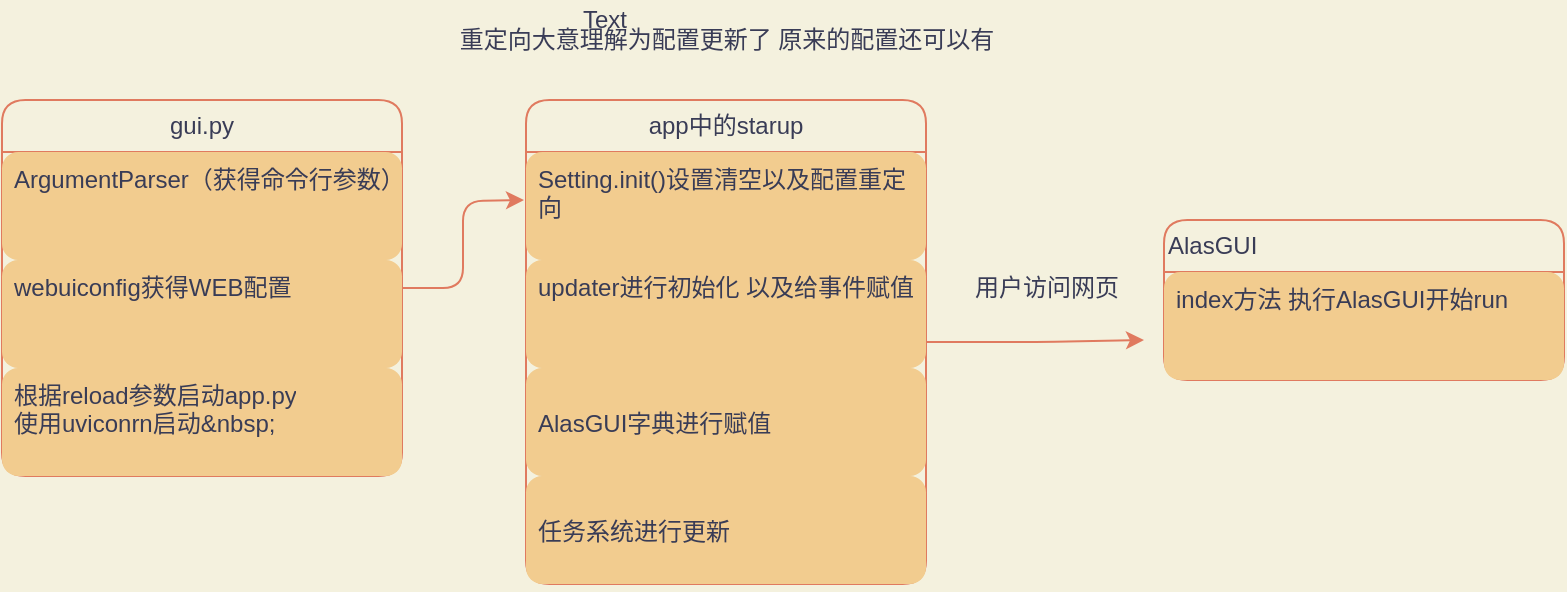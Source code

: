 <mxfile version="18.0.6" type="github">
  <diagram id="FVm69CzN_h85lXlvuJzs" name="Page-1">
    <mxGraphModel dx="3519" dy="539" grid="1" gridSize="10" guides="1" tooltips="1" connect="1" arrows="1" fold="1" page="1" pageScale="1" pageWidth="827" pageHeight="1169" background="#F4F1DE" math="0" shadow="0">
      <root>
        <mxCell id="0" />
        <mxCell id="1" parent="0" />
        <mxCell id="_43DGBzI_nXKlMJYh1tM-48" style="edgeStyle=orthogonalEdgeStyle;rounded=1;orthogonalLoop=1;jettySize=auto;html=1;entryX=0;entryY=0.5;entryDx=0;entryDy=0;fontFamily=Helvetica;fontSize=12;fontColor=#393C56;startSize=26;strokeColor=#E07A5F;fillColor=#F2CC8F;" edge="1" parent="1" source="_43DGBzI_nXKlMJYh1tM-2">
          <mxGeometry relative="1" as="geometry">
            <mxPoint x="-2220" y="120" as="targetPoint" />
          </mxGeometry>
        </mxCell>
        <mxCell id="_43DGBzI_nXKlMJYh1tM-2" value="gui.py" style="swimlane;fontStyle=0;childLayout=stackLayout;horizontal=1;startSize=26;fillColor=none;horizontalStack=0;resizeParent=1;resizeParentMax=0;resizeLast=0;collapsible=1;marginBottom=0;strokeColor=#E07A5F;fontColor=#393C56;rounded=1;whiteSpace=wrap;html=1;textDirection=ltr;align=center;fontFamily=Helvetica;" vertex="1" parent="1">
          <mxGeometry x="-2481" y="70" width="200" height="188" as="geometry" />
        </mxCell>
        <mxCell id="_43DGBzI_nXKlMJYh1tM-3" value="ArgumentParser（获得命令行参数）" style="text;strokeColor=none;fillColor=#F2CC8F;align=left;verticalAlign=top;spacingLeft=4;spacingRight=4;overflow=hidden;rotatable=0;points=[[0,0.5],[1,0.5]];portConstraint=eastwest;rounded=1;glass=0;fontColor=#393C56;whiteSpace=wrap;" vertex="1" parent="_43DGBzI_nXKlMJYh1tM-2">
          <mxGeometry y="26" width="200" height="54" as="geometry" />
        </mxCell>
        <mxCell id="_43DGBzI_nXKlMJYh1tM-36" value="webuiconfig获得WEB配置" style="text;strokeColor=none;fillColor=#F2CC8F;align=left;verticalAlign=top;spacingLeft=4;spacingRight=4;overflow=hidden;rotatable=0;points=[[0,0.5],[1,0.5]];portConstraint=eastwest;rounded=1;glass=0;fontColor=#393C56;whiteSpace=wrap;" vertex="1" parent="_43DGBzI_nXKlMJYh1tM-2">
          <mxGeometry y="80" width="200" height="54" as="geometry" />
        </mxCell>
        <mxCell id="_43DGBzI_nXKlMJYh1tM-35" value="根据reload参数启动app.py&#xa;使用uviconrn启动&amp;nbsp;&#xa;&#xa;" style="text;strokeColor=none;fillColor=#F2CC8F;align=left;verticalAlign=top;spacingLeft=4;spacingRight=4;overflow=hidden;rotatable=0;points=[[0,0.5],[1,0.5]];portConstraint=eastwest;rounded=1;glass=0;fontColor=#393C56;whiteSpace=wrap;" vertex="1" parent="_43DGBzI_nXKlMJYh1tM-2">
          <mxGeometry y="134" width="200" height="54" as="geometry" />
        </mxCell>
        <mxCell id="_43DGBzI_nXKlMJYh1tM-65" style="edgeStyle=orthogonalEdgeStyle;rounded=1;orthogonalLoop=1;jettySize=auto;html=1;exitX=1;exitY=0.5;exitDx=0;exitDy=0;fontFamily=Helvetica;fontSize=12;fontColor=#393C56;startSize=26;strokeColor=#E07A5F;fillColor=#F2CC8F;" edge="1" parent="1" source="_43DGBzI_nXKlMJYh1tM-53">
          <mxGeometry relative="1" as="geometry">
            <mxPoint x="-1910" y="190" as="targetPoint" />
          </mxGeometry>
        </mxCell>
        <mxCell id="_43DGBzI_nXKlMJYh1tM-53" value="app中的starup" style="swimlane;fontStyle=0;childLayout=stackLayout;horizontal=1;startSize=26;fillColor=none;horizontalStack=0;resizeParent=1;resizeParentMax=0;resizeLast=0;collapsible=1;marginBottom=0;strokeColor=#E07A5F;fontColor=#393C56;rounded=1;whiteSpace=wrap;html=1;textDirection=ltr;align=center;fontFamily=Helvetica;" vertex="1" parent="1">
          <mxGeometry x="-2219" y="70" width="200" height="242" as="geometry" />
        </mxCell>
        <mxCell id="_43DGBzI_nXKlMJYh1tM-54" value="Setting.init()设置清空以及配置重定向&#xa;&#xa;" style="text;strokeColor=none;fillColor=#F2CC8F;align=left;verticalAlign=top;spacingLeft=4;spacingRight=4;overflow=hidden;rotatable=0;points=[[0,0.5],[1,0.5]];portConstraint=eastwest;rounded=1;glass=0;fontColor=#393C56;whiteSpace=wrap;" vertex="1" parent="_43DGBzI_nXKlMJYh1tM-53">
          <mxGeometry y="26" width="200" height="54" as="geometry" />
        </mxCell>
        <mxCell id="_43DGBzI_nXKlMJYh1tM-62" value="updater进行初始化 以及给事件赋值" style="text;strokeColor=none;fillColor=#F2CC8F;align=left;verticalAlign=top;spacingLeft=4;spacingRight=4;overflow=hidden;rotatable=0;points=[[0,0.5],[1,0.5]];portConstraint=eastwest;rounded=1;glass=0;fontColor=#393C56;whiteSpace=wrap;" vertex="1" parent="_43DGBzI_nXKlMJYh1tM-53">
          <mxGeometry y="80" width="200" height="54" as="geometry" />
        </mxCell>
        <mxCell id="_43DGBzI_nXKlMJYh1tM-63" value="&#xa;AlasGUI字典进行赋值&#xa;" style="text;strokeColor=none;fillColor=#F2CC8F;align=left;verticalAlign=top;spacingLeft=4;spacingRight=4;overflow=hidden;rotatable=0;points=[[0,0.5],[1,0.5]];portConstraint=eastwest;rounded=1;glass=0;fontColor=#393C56;whiteSpace=wrap;" vertex="1" parent="_43DGBzI_nXKlMJYh1tM-53">
          <mxGeometry y="134" width="200" height="54" as="geometry" />
        </mxCell>
        <mxCell id="_43DGBzI_nXKlMJYh1tM-64" value="&#xa;任务系统进行更新" style="text;strokeColor=none;fillColor=#F2CC8F;align=left;verticalAlign=top;spacingLeft=4;spacingRight=4;overflow=hidden;rotatable=0;points=[[0,0.5],[1,0.5]];portConstraint=eastwest;rounded=1;glass=0;fontColor=#393C56;whiteSpace=wrap;" vertex="1" parent="_43DGBzI_nXKlMJYh1tM-53">
          <mxGeometry y="188" width="200" height="54" as="geometry" />
        </mxCell>
        <mxCell id="_43DGBzI_nXKlMJYh1tM-58" value="Text" style="text;html=1;resizable=0;autosize=1;align=center;verticalAlign=middle;points=[];fillColor=none;strokeColor=none;rounded=0;fontFamily=Helvetica;fontSize=12;fontColor=#393C56;startSize=26;" vertex="1" parent="1">
          <mxGeometry x="-2200" y="20" width="40" height="20" as="geometry" />
        </mxCell>
        <mxCell id="_43DGBzI_nXKlMJYh1tM-59" value="重定向大意理解为配置更新了 原来的配置还可以有" style="text;html=1;align=center;verticalAlign=middle;resizable=0;points=[];autosize=1;strokeColor=none;fillColor=none;fontSize=12;fontFamily=Helvetica;fontColor=#393C56;" vertex="1" parent="1">
          <mxGeometry x="-2259" y="30" width="280" height="20" as="geometry" />
        </mxCell>
        <mxCell id="_43DGBzI_nXKlMJYh1tM-66" value="用户访问网页" style="text;html=1;resizable=0;autosize=1;align=center;verticalAlign=middle;points=[];fillColor=none;strokeColor=none;rounded=0;fontFamily=Helvetica;fontSize=12;fontColor=#393C56;startSize=26;" vertex="1" parent="1">
          <mxGeometry x="-2004" y="154" width="90" height="20" as="geometry" />
        </mxCell>
        <mxCell id="_43DGBzI_nXKlMJYh1tM-67" value="AlasGUI" style="swimlane;fontStyle=0;childLayout=stackLayout;horizontal=1;startSize=26;fillColor=none;horizontalStack=0;resizeParent=1;resizeParentMax=0;resizeLast=0;collapsible=1;marginBottom=0;strokeColor=#E07A5F;fontColor=#393C56;rounded=1;whiteSpace=wrap;html=1;textDirection=ltr;align=left;fontFamily=Helvetica;fontSize=12;" vertex="1" parent="1">
          <mxGeometry x="-1900" y="130" width="200" height="80" as="geometry" />
        </mxCell>
        <mxCell id="_43DGBzI_nXKlMJYh1tM-68" value="index方法 执行AlasGUI开始run" style="text;strokeColor=none;fillColor=#F2CC8F;align=left;verticalAlign=top;spacingLeft=4;spacingRight=4;overflow=hidden;rotatable=0;points=[[0,0.5],[1,0.5]];portConstraint=eastwest;rounded=1;glass=0;fontColor=#393C56;whiteSpace=wrap;fontFamily=Helvetica;fontSize=12;startSize=26;html=1;" vertex="1" parent="_43DGBzI_nXKlMJYh1tM-67">
          <mxGeometry y="26" width="200" height="54" as="geometry" />
        </mxCell>
      </root>
    </mxGraphModel>
  </diagram>
</mxfile>
